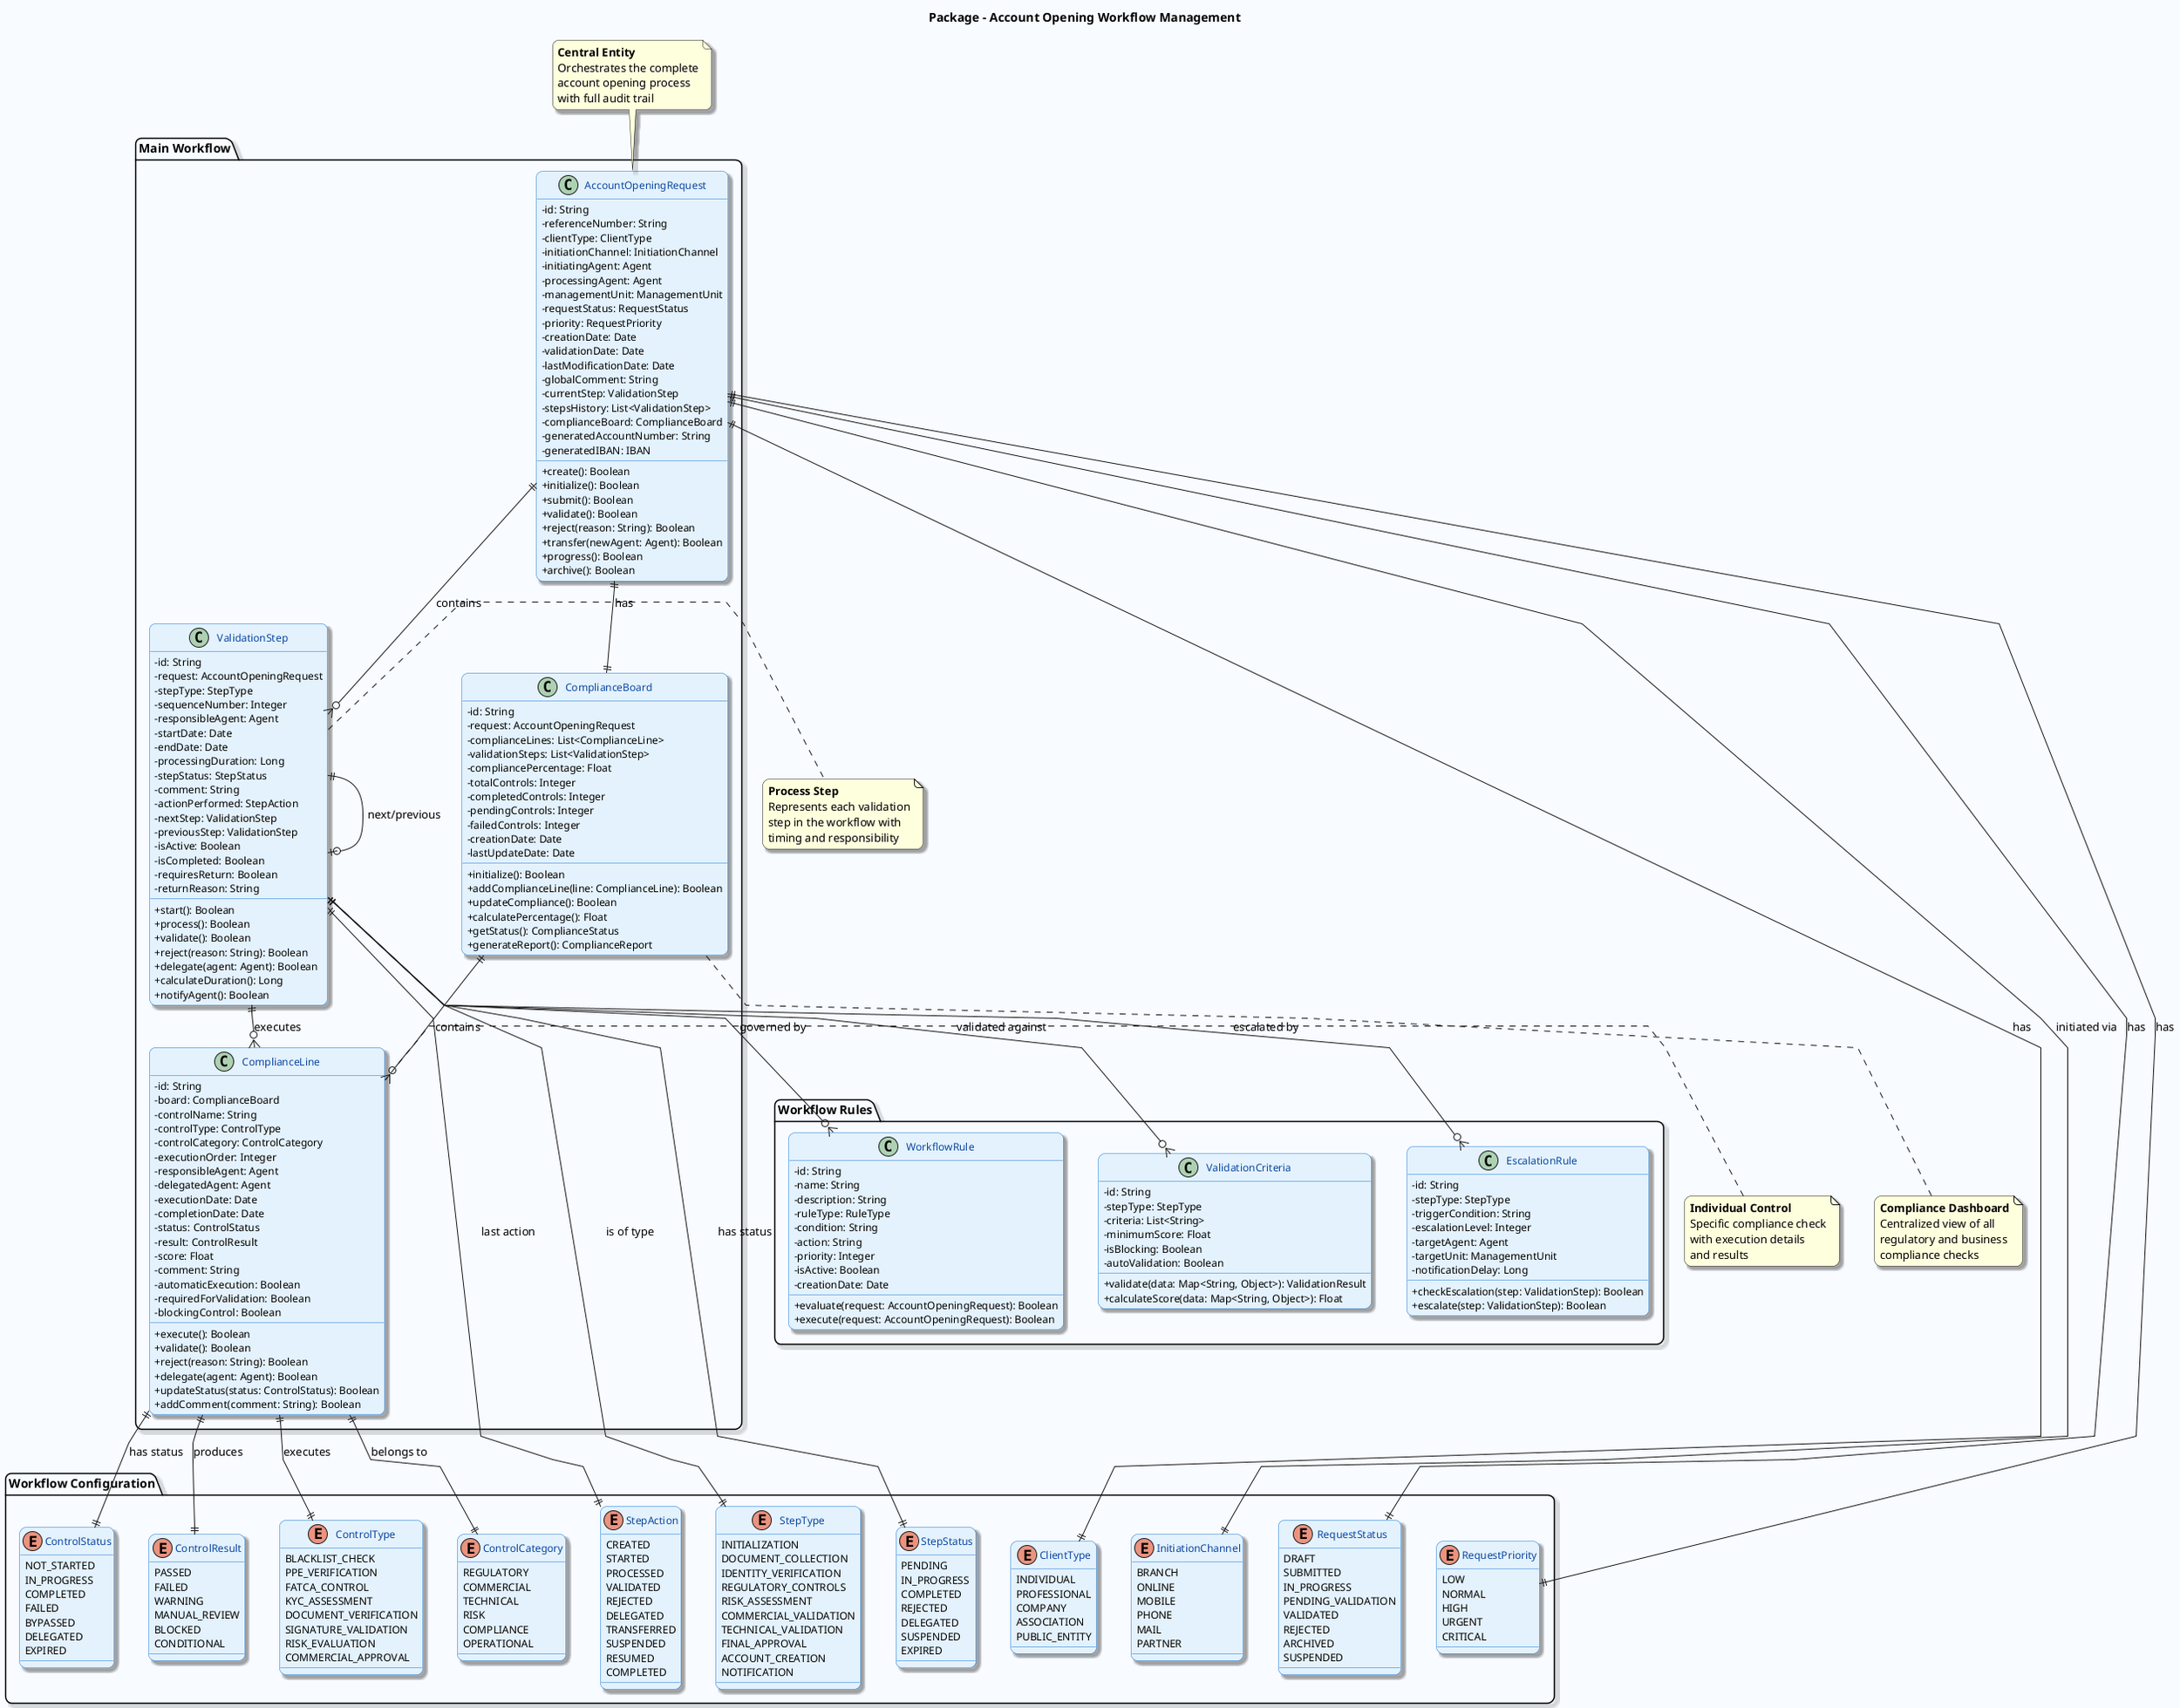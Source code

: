 @startuml WorkflowManagement
skinparam linetype polyline
skinparam backgroundColor #F8FBFF
skinparam classBackgroundColor #E3F2FD
skinparam classBorderColor #1976D2
skinparam classFontColor #0D47A1
skinparam classFontSize 13
skinparam classAttributeFontSize 12
skinparam classMethodFontSize 12
skinparam classAttributeIconSize 0
skinparam shadowing true
skinparam roundCorner 15
skinparam nodesep 40
skinparam ranksep 30

title Package - Account Opening Workflow Management

package "Main Workflow" {
  class AccountOpeningRequest {
    - id: String
    - referenceNumber: String
    - clientType: ClientType
    - initiationChannel: InitiationChannel
    - initiatingAgent: Agent
    - processingAgent: Agent
    - managementUnit: ManagementUnit
    - requestStatus: RequestStatus
    - priority: RequestPriority
    - creationDate: Date
    - validationDate: Date
    - lastModificationDate: Date
    - globalComment: String
    - currentStep: ValidationStep
    - stepsHistory: List<ValidationStep>
    - complianceBoard: ComplianceBoard
    - generatedAccountNumber: String
    - generatedIBAN: IBAN
    + create(): Boolean
    + initialize(): Boolean
    + submit(): Boolean
    + validate(): Boolean
    + reject(reason: String): Boolean
    + transfer(newAgent: Agent): Boolean
    + progress(): Boolean
    + archive(): Boolean
  }

  class ValidationStep {
    - id: String
    - request: AccountOpeningRequest
    - stepType: StepType
    - sequenceNumber: Integer
    - responsibleAgent: Agent
    - startDate: Date
    - endDate: Date
    - processingDuration: Long
    - stepStatus: StepStatus
    - comment: String
    - actionPerformed: StepAction
    - nextStep: ValidationStep
    - previousStep: ValidationStep
    - isActive: Boolean
    - isCompleted: Boolean
    - requiresReturn: Boolean
    - returnReason: String
    + start(): Boolean
    + process(): Boolean
    + validate(): Boolean
    + reject(reason: String): Boolean
    + delegate(agent: Agent): Boolean
    + calculateDuration(): Long
    + notifyAgent(): Boolean
  }

  class ComplianceBoard {
    - id: String
    - request: AccountOpeningRequest
    - complianceLines: List<ComplianceLine>
    - validationSteps: List<ValidationStep>
    - compliancePercentage: Float
    - totalControls: Integer
    - completedControls: Integer
    - pendingControls: Integer
    - failedControls: Integer
    - creationDate: Date
    - lastUpdateDate: Date
    + initialize(): Boolean
    + addComplianceLine(line: ComplianceLine): Boolean
    + updateCompliance(): Boolean
    + calculatePercentage(): Float
    + getStatus(): ComplianceStatus
    + generateReport(): ComplianceReport
  }

  class ComplianceLine {
    - id: String
    - board: ComplianceBoard
    - controlName: String
    - controlType: ControlType
    - controlCategory: ControlCategory
    - executionOrder: Integer
    - responsibleAgent: Agent
    - delegatedAgent: Agent
    - executionDate: Date
    - completionDate: Date
    - status: ControlStatus
    - result: ControlResult
    - score: Float
    - comment: String
    - automaticExecution: Boolean
    - requiredForValidation: Boolean
    - blockingControl: Boolean
    + execute(): Boolean
    + validate(): Boolean
    + reject(reason: String): Boolean
    + delegate(agent: Agent): Boolean
    + updateStatus(status: ControlStatus): Boolean
    + addComment(comment: String): Boolean
  }
}

package "Workflow Configuration" {
  enum ClientType {
    INDIVIDUAL
    PROFESSIONAL
    COMPANY
    ASSOCIATION
    PUBLIC_ENTITY
  }

  enum InitiationChannel {
    BRANCH
    ONLINE
    MOBILE
    PHONE
    MAIL
    PARTNER
  }

  enum RequestStatus {
    DRAFT
    SUBMITTED
    IN_PROGRESS
    PENDING_VALIDATION
    VALIDATED
    REJECTED
    ARCHIVED
    SUSPENDED
  }

  enum RequestPriority {
    LOW
    NORMAL
    HIGH
    URGENT
    CRITICAL
  }

  enum StepType {
    INITIALIZATION
    DOCUMENT_COLLECTION
    IDENTITY_VERIFICATION
    REGULATORY_CONTROLS
    RISK_ASSESSMENT
    COMMERCIAL_VALIDATION
    TECHNICAL_VALIDATION
    FINAL_APPROVAL
    ACCOUNT_CREATION
    NOTIFICATION
  }

  enum StepStatus {
    PENDING
    IN_PROGRESS
    COMPLETED
    REJECTED
    DELEGATED
    SUSPENDED
    EXPIRED
  }

  enum StepAction {
    CREATED
    STARTED
    PROCESSED
    VALIDATED
    REJECTED
    DELEGATED
    TRANSFERRED
    SUSPENDED
    RESUMED
    COMPLETED
  }

  enum ControlType {
    BLACKLIST_CHECK
    PPE_VERIFICATION
    FATCA_CONTROL
    KYC_ASSESSMENT
    DOCUMENT_VERIFICATION
    SIGNATURE_VALIDATION
    RISK_EVALUATION
    COMMERCIAL_APPROVAL
  }

  enum ControlCategory {
    REGULATORY
    COMMERCIAL
    TECHNICAL
    RISK
    COMPLIANCE
    OPERATIONAL
  }

  enum ControlStatus {
    NOT_STARTED
    IN_PROGRESS
    COMPLETED
    FAILED
    BYPASSED
    DELEGATED
    EXPIRED
  }

  enum ControlResult {
    PASSED
    FAILED
    WARNING
    MANUAL_REVIEW
    BLOCKED
    CONDITIONAL
  }
}

package "Workflow Rules" {
  class WorkflowRule {
    - id: String
    - name: String
    - description: String
    - ruleType: RuleType
    - condition: String
    - action: String
    - priority: Integer
    - isActive: Boolean
    - creationDate: Date
    + evaluate(request: AccountOpeningRequest): Boolean
    + execute(request: AccountOpeningRequest): Boolean
  }

  class ValidationCriteria {
    - id: String
    - stepType: StepType
    - criteria: List<String>
    - minimumScore: Float
    - isBlocking: Boolean
    - autoValidation: Boolean
    + validate(data: Map<String, Object>): ValidationResult
    + calculateScore(data: Map<String, Object>): Float
  }

  class EscalationRule {
    - id: String
    - stepType: StepType
    - triggerCondition: String
    - escalationLevel: Integer
    - targetAgent: Agent
    - targetUnit: ManagementUnit
    - notificationDelay: Long
    + checkEscalation(step: ValidationStep): Boolean
    + escalate(step: ValidationStep): Boolean
  }
}

' === RELATIONSHIPS ===

' Main workflow relationships
AccountOpeningRequest ||--o{ ValidationStep : "contains"
AccountOpeningRequest ||--|| ComplianceBoard : "has"
ComplianceBoard ||--o{ ComplianceLine : "contains"
ValidationStep ||--o{ ComplianceLine : "executes"

' Status and type relationships
AccountOpeningRequest ||--|| ClientType : "has"
AccountOpeningRequest ||--|| InitiationChannel : "initiated via"
AccountOpeningRequest ||--|| RequestStatus : "has"
AccountOpeningRequest ||--|| RequestPriority : "has"

ValidationStep ||--|| StepType : "is of type"
ValidationStep ||--|| StepStatus : "has status"
ValidationStep ||--|| StepAction : "last action"

ComplianceLine ||--|| ControlType : "executes"
ComplianceLine ||--|| ControlCategory : "belongs to"
ComplianceLine ||--|| ControlStatus : "has status"
ComplianceLine ||--|| ControlResult : "produces"

' Workflow rules relationships
ValidationStep ||--o{ WorkflowRule : "governed by"
ValidationStep ||--o{ ValidationCriteria : "validated against"
ValidationStep ||--o{ EscalationRule : "escalated by"

' Sequential relationships
ValidationStep ||--o| ValidationStep : "next/previous"

note top of AccountOpeningRequest : **Central Entity**\nOrchestrates the complete\naccount opening process\nwith full audit trail

note right of ValidationStep : **Process Step**\nRepresents each validation\nstep in the workflow with\ntiming and responsibility

note bottom of ComplianceBoard : **Compliance Dashboard**\nCentralized view of all\nregulatory and business\ncompliance checks

note left of ComplianceLine : **Individual Control**\nSpecific compliance check\nwith execution details\nand results

@enduml
